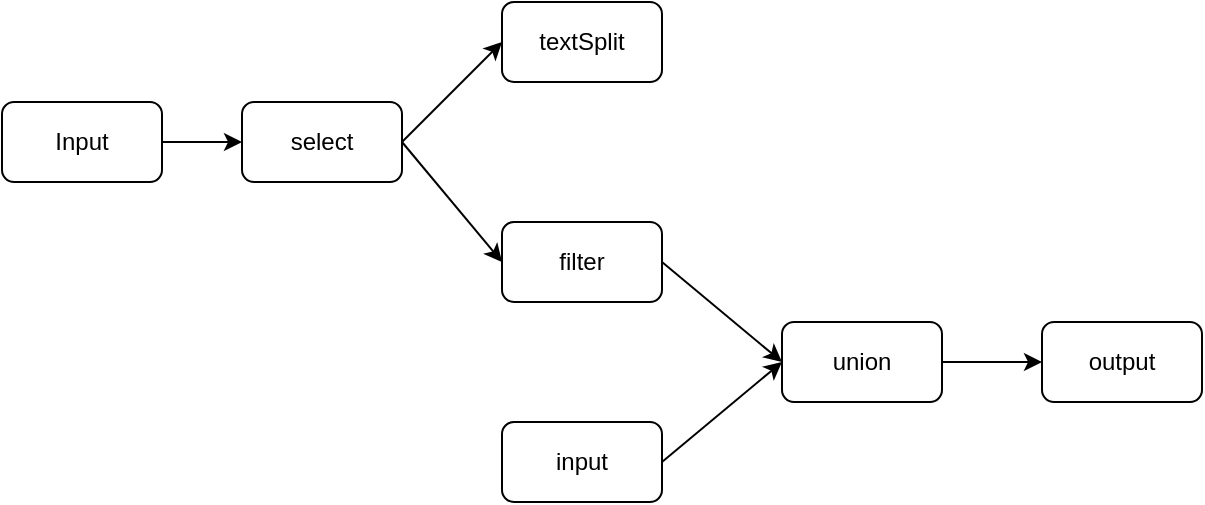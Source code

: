 <mxfile version="12.5.5" type="github"><diagram id="M_dirfUd4a91RtG49mVg" name="Page-1"><mxGraphModel dx="1163" dy="532" grid="1" gridSize="10" guides="1" tooltips="1" connect="1" arrows="1" fold="1" page="1" pageScale="1" pageWidth="827" pageHeight="1169" math="0" shadow="0"><root><mxCell id="0"/><mxCell id="1" parent="0"/><mxCell id="9G03GbZR6taJ4nQDHWax-11" style="edgeStyle=none;rounded=0;orthogonalLoop=1;jettySize=auto;html=1;exitX=1;exitY=0.5;exitDx=0;exitDy=0;entryX=0;entryY=0.5;entryDx=0;entryDy=0;" edge="1" parent="1" source="9G03GbZR6taJ4nQDHWax-1" target="9G03GbZR6taJ4nQDHWax-4"><mxGeometry relative="1" as="geometry"/></mxCell><mxCell id="9G03GbZR6taJ4nQDHWax-1" value="Input" style="rounded=1;whiteSpace=wrap;html=1;" vertex="1" parent="1"><mxGeometry x="60" y="130" width="80" height="40" as="geometry"/></mxCell><mxCell id="9G03GbZR6taJ4nQDHWax-7" style="rounded=0;orthogonalLoop=1;jettySize=auto;html=1;exitX=1;exitY=0.5;exitDx=0;exitDy=0;entryX=0;entryY=0.5;entryDx=0;entryDy=0;" edge="1" parent="1" source="9G03GbZR6taJ4nQDHWax-4" target="9G03GbZR6taJ4nQDHWax-5"><mxGeometry relative="1" as="geometry"/></mxCell><mxCell id="9G03GbZR6taJ4nQDHWax-9" style="edgeStyle=none;rounded=0;orthogonalLoop=1;jettySize=auto;html=1;exitX=1;exitY=0.5;exitDx=0;exitDy=0;entryX=0;entryY=0.5;entryDx=0;entryDy=0;" edge="1" parent="1" source="9G03GbZR6taJ4nQDHWax-4" target="9G03GbZR6taJ4nQDHWax-8"><mxGeometry relative="1" as="geometry"/></mxCell><mxCell id="9G03GbZR6taJ4nQDHWax-4" value="select" style="rounded=1;whiteSpace=wrap;html=1;" vertex="1" parent="1"><mxGeometry x="180" y="130" width="80" height="40" as="geometry"/></mxCell><mxCell id="9G03GbZR6taJ4nQDHWax-5" value="textSplit" style="rounded=1;whiteSpace=wrap;html=1;" vertex="1" parent="1"><mxGeometry x="310" y="80" width="80" height="40" as="geometry"/></mxCell><mxCell id="9G03GbZR6taJ4nQDHWax-15" style="edgeStyle=none;rounded=0;orthogonalLoop=1;jettySize=auto;html=1;exitX=1;exitY=0.5;exitDx=0;exitDy=0;entryX=0;entryY=0.5;entryDx=0;entryDy=0;" edge="1" parent="1" source="9G03GbZR6taJ4nQDHWax-8" target="9G03GbZR6taJ4nQDHWax-14"><mxGeometry relative="1" as="geometry"/></mxCell><mxCell id="9G03GbZR6taJ4nQDHWax-8" value="filter" style="rounded=1;whiteSpace=wrap;html=1;" vertex="1" parent="1"><mxGeometry x="310" y="190" width="80" height="40" as="geometry"/></mxCell><mxCell id="9G03GbZR6taJ4nQDHWax-18" style="edgeStyle=none;rounded=0;orthogonalLoop=1;jettySize=auto;html=1;exitX=1;exitY=0.5;exitDx=0;exitDy=0;entryX=0;entryY=0.5;entryDx=0;entryDy=0;" edge="1" parent="1" source="9G03GbZR6taJ4nQDHWax-12" target="9G03GbZR6taJ4nQDHWax-14"><mxGeometry relative="1" as="geometry"/></mxCell><mxCell id="9G03GbZR6taJ4nQDHWax-12" value="input" style="rounded=1;whiteSpace=wrap;html=1;" vertex="1" parent="1"><mxGeometry x="310" y="290" width="80" height="40" as="geometry"/></mxCell><mxCell id="9G03GbZR6taJ4nQDHWax-19" style="edgeStyle=none;rounded=0;orthogonalLoop=1;jettySize=auto;html=1;exitX=1;exitY=0.5;exitDx=0;exitDy=0;entryX=0;entryY=0.5;entryDx=0;entryDy=0;" edge="1" parent="1" source="9G03GbZR6taJ4nQDHWax-14" target="9G03GbZR6taJ4nQDHWax-17"><mxGeometry relative="1" as="geometry"/></mxCell><mxCell id="9G03GbZR6taJ4nQDHWax-14" value="union" style="rounded=1;whiteSpace=wrap;html=1;" vertex="1" parent="1"><mxGeometry x="450" y="240" width="80" height="40" as="geometry"/></mxCell><mxCell id="9G03GbZR6taJ4nQDHWax-17" value="output" style="rounded=1;whiteSpace=wrap;html=1;" vertex="1" parent="1"><mxGeometry x="580" y="240" width="80" height="40" as="geometry"/></mxCell></root></mxGraphModel></diagram></mxfile>